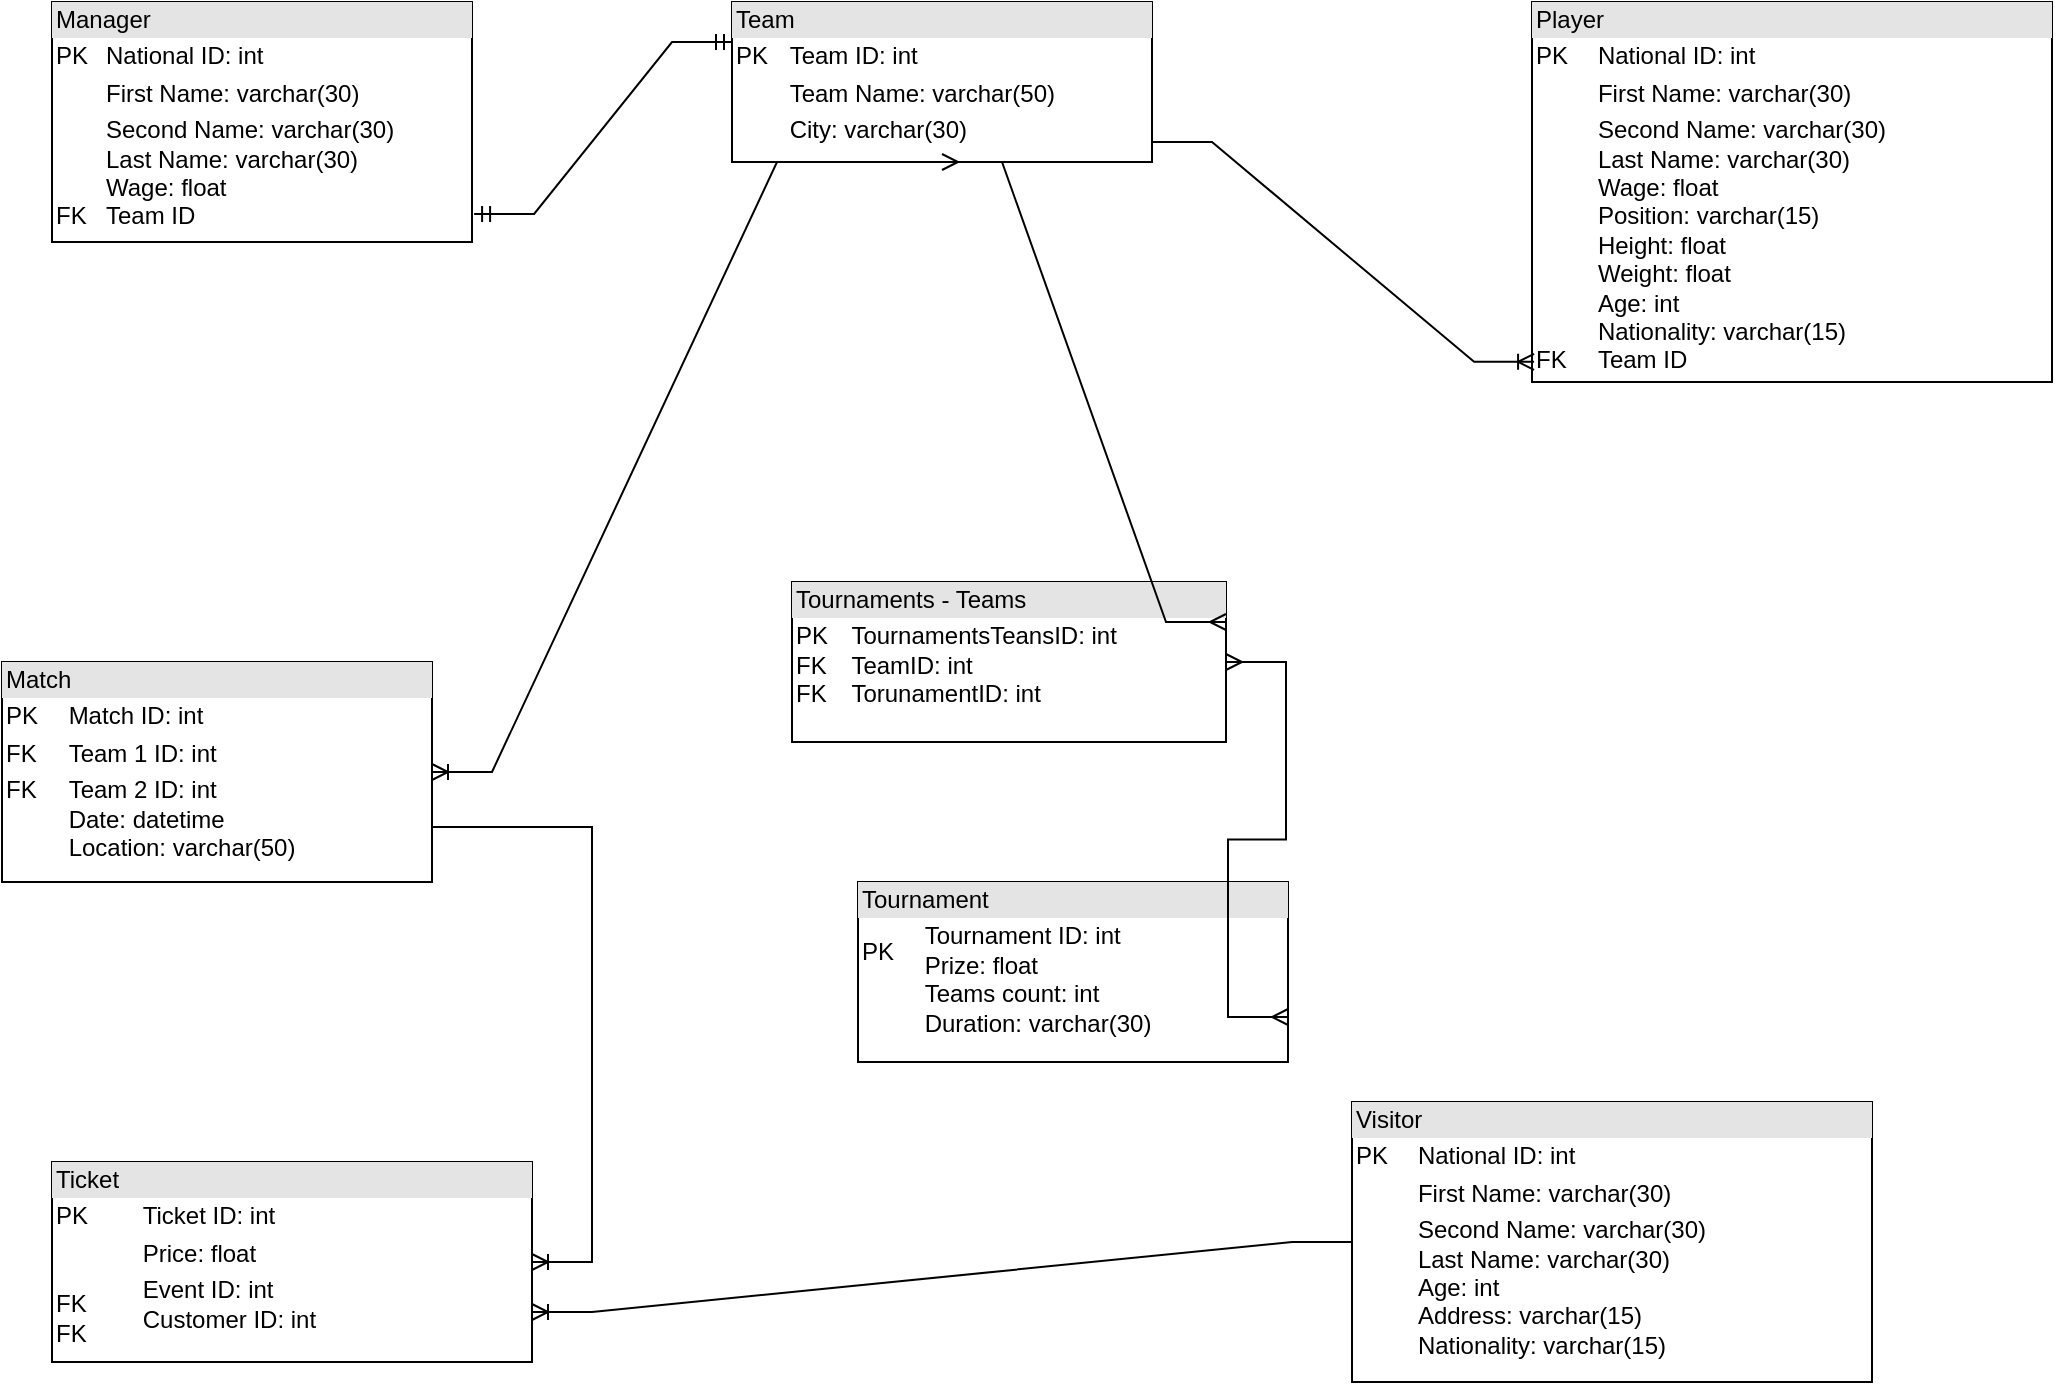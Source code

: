 <mxfile version="20.3.0" type="device"><diagram id="TLF45DOTuhs3hxq9l460" name="Page-1"><mxGraphModel dx="1422" dy="865" grid="1" gridSize="10" guides="1" tooltips="1" connect="1" arrows="1" fold="1" page="1" pageScale="1" pageWidth="1100" pageHeight="850" math="0" shadow="0"><root><mxCell id="0"/><mxCell id="1" parent="0"/><mxCell id="7yq_HgdeP7HIYtdDmjr5-5" value="&lt;div style=&quot;box-sizing:border-box;width:100%;background:#e4e4e4;padding:2px;&quot;&gt;Manager&lt;/div&gt;&lt;table style=&quot;width:100%;font-size:1em;&quot; cellpadding=&quot;2&quot; cellspacing=&quot;0&quot;&gt;&lt;tbody&gt;&lt;tr&gt;&lt;td&gt;PK&lt;/td&gt;&lt;td&gt;National ID: int&lt;br&gt;&lt;/td&gt;&lt;/tr&gt;&lt;tr&gt;&lt;td&gt;&lt;br&gt;&lt;/td&gt;&lt;td&gt;First Name: varchar(30)&lt;/td&gt;&lt;/tr&gt;&lt;tr&gt;&lt;td&gt;&lt;br&gt;&lt;br&gt;&lt;br&gt;FK&lt;/td&gt;&lt;td&gt;Second Name: varchar(30)&lt;br&gt;Last Name: varchar(30)&lt;br&gt;Wage: float&lt;br&gt;Team ID&lt;/td&gt;&lt;/tr&gt;&lt;/tbody&gt;&lt;/table&gt;" style="verticalAlign=top;align=left;overflow=fill;html=1;" vertex="1" parent="1"><mxGeometry x="40" y="40" width="210" height="120" as="geometry"/></mxCell><mxCell id="7yq_HgdeP7HIYtdDmjr5-7" value="&lt;div style=&quot;box-sizing:border-box;width:100%;background:#e4e4e4;padding:2px;&quot;&gt;Team&lt;/div&gt;&lt;table style=&quot;width:100%;font-size:1em;&quot; cellpadding=&quot;2&quot; cellspacing=&quot;0&quot;&gt;&lt;tbody&gt;&lt;tr&gt;&lt;td&gt;PK&lt;/td&gt;&lt;td&gt;Team ID: int&lt;br&gt;&lt;/td&gt;&lt;/tr&gt;&lt;tr&gt;&lt;td&gt;&lt;br&gt;&lt;/td&gt;&lt;td&gt;Team Name: varchar(50)&lt;/td&gt;&lt;/tr&gt;&lt;tr&gt;&lt;td&gt;&lt;br&gt;&lt;/td&gt;&lt;td&gt;City: varchar(30)&lt;br&gt;&lt;/td&gt;&lt;/tr&gt;&lt;/tbody&gt;&lt;/table&gt;" style="verticalAlign=top;align=left;overflow=fill;html=1;" vertex="1" parent="1"><mxGeometry x="380" y="40" width="210" height="80" as="geometry"/></mxCell><mxCell id="7yq_HgdeP7HIYtdDmjr5-8" value="&lt;div style=&quot;box-sizing:border-box;width:100%;background:#e4e4e4;padding:2px;&quot;&gt;Player&lt;/div&gt;&lt;table style=&quot;width:100%;font-size:1em;&quot; cellpadding=&quot;2&quot; cellspacing=&quot;0&quot;&gt;&lt;tbody&gt;&lt;tr&gt;&lt;td&gt;PK&lt;/td&gt;&lt;td&gt;National ID: int&lt;br&gt;&lt;/td&gt;&lt;/tr&gt;&lt;tr&gt;&lt;td&gt;&lt;br&gt;&lt;/td&gt;&lt;td&gt;First Name: varchar(30)&lt;/td&gt;&lt;/tr&gt;&lt;tr&gt;&lt;td&gt;&lt;br&gt;&lt;br&gt;&lt;br&gt;&lt;br&gt;&lt;br&gt;&lt;br&gt;&lt;br&gt;&lt;br&gt;FK&lt;/td&gt;&lt;td&gt;Second Name: varchar(30)&lt;br&gt;Last Name: varchar(30)&lt;br&gt;Wage: float&lt;br&gt;Position: varchar(15)&lt;br&gt;Height: float&lt;br&gt;Weight: float&lt;br&gt;Age: int&lt;br&gt;Nationality: varchar(15)&lt;br&gt;Team ID&lt;/td&gt;&lt;/tr&gt;&lt;/tbody&gt;&lt;/table&gt;" style="verticalAlign=top;align=left;overflow=fill;html=1;" vertex="1" parent="1"><mxGeometry x="780" y="40" width="260" height="190" as="geometry"/></mxCell><mxCell id="7yq_HgdeP7HIYtdDmjr5-9" value="&lt;div style=&quot;box-sizing:border-box;width:100%;background:#e4e4e4;padding:2px;&quot;&gt;Visitor&lt;/div&gt;&lt;table style=&quot;width:100%;font-size:1em;&quot; cellpadding=&quot;2&quot; cellspacing=&quot;0&quot;&gt;&lt;tbody&gt;&lt;tr&gt;&lt;td&gt;PK&lt;/td&gt;&lt;td&gt;National ID: int&lt;br&gt;&lt;/td&gt;&lt;/tr&gt;&lt;tr&gt;&lt;td&gt;&lt;br&gt;&lt;/td&gt;&lt;td&gt;First Name: varchar(30)&lt;/td&gt;&lt;/tr&gt;&lt;tr&gt;&lt;td&gt;&lt;br&gt;&lt;br&gt;&lt;/td&gt;&lt;td&gt;Second Name: varchar(30)&lt;br&gt;Last Name: varchar(30)&lt;br&gt;Age: int&lt;br&gt;Address: varchar(15)&lt;br&gt;Nationality: varchar(15)&lt;br&gt;&lt;br&gt;&lt;/td&gt;&lt;/tr&gt;&lt;/tbody&gt;&lt;/table&gt;" style="verticalAlign=top;align=left;overflow=fill;html=1;" vertex="1" parent="1"><mxGeometry x="690" y="590" width="260" height="140" as="geometry"/></mxCell><mxCell id="7yq_HgdeP7HIYtdDmjr5-10" value="&lt;div style=&quot;box-sizing:border-box;width:100%;background:#e4e4e4;padding:2px;&quot;&gt;Ticket&lt;/div&gt;&lt;table style=&quot;width:100%;font-size:1em;&quot; cellpadding=&quot;2&quot; cellspacing=&quot;0&quot;&gt;&lt;tbody&gt;&lt;tr&gt;&lt;td&gt;PK&lt;/td&gt;&lt;td&gt;Ticket ID: int&lt;br&gt;&lt;/td&gt;&lt;/tr&gt;&lt;tr&gt;&lt;td&gt;&lt;br&gt;&lt;/td&gt;&lt;td&gt;Price: float&lt;/td&gt;&lt;/tr&gt;&lt;tr&gt;&lt;td&gt;FK&lt;br&gt;FK&lt;/td&gt;&lt;td&gt;Event ID: int&lt;br&gt;Customer ID: int&lt;br&gt;&lt;br&gt;&lt;/td&gt;&lt;/tr&gt;&lt;/tbody&gt;&lt;/table&gt;" style="verticalAlign=top;align=left;overflow=fill;html=1;" vertex="1" parent="1"><mxGeometry x="40" y="620" width="240" height="100" as="geometry"/></mxCell><mxCell id="7yq_HgdeP7HIYtdDmjr5-11" value="&lt;div style=&quot;box-sizing:border-box;width:100%;background:#e4e4e4;padding:2px;&quot;&gt;Match&lt;/div&gt;&lt;table style=&quot;width:100%;font-size:1em;&quot; cellpadding=&quot;2&quot; cellspacing=&quot;0&quot;&gt;&lt;tbody&gt;&lt;tr&gt;&lt;td&gt;PK&lt;/td&gt;&lt;td&gt;Match ID: int&lt;br&gt;&lt;/td&gt;&lt;/tr&gt;&lt;tr&gt;&lt;td&gt;FK&lt;/td&gt;&lt;td&gt;Team 1 ID: int&lt;/td&gt;&lt;/tr&gt;&lt;tr&gt;&lt;td&gt;FK&lt;br&gt;&lt;br&gt;&lt;br&gt;&lt;br&gt;&lt;/td&gt;&lt;td&gt;Team 2 ID: int&lt;br&gt;Date: datetime&lt;br&gt;Location: varchar(50)&lt;br&gt;&lt;br&gt;&lt;/td&gt;&lt;/tr&gt;&lt;/tbody&gt;&lt;/table&gt;" style="verticalAlign=top;align=left;overflow=fill;html=1;" vertex="1" parent="1"><mxGeometry x="15" y="370" width="215" height="110" as="geometry"/></mxCell><mxCell id="7yq_HgdeP7HIYtdDmjr5-12" value="&lt;div style=&quot;box-sizing:border-box;width:100%;background:#e4e4e4;padding:2px;&quot;&gt;Tournament&lt;/div&gt;&lt;table style=&quot;width:100%;font-size:1em;&quot; cellpadding=&quot;2&quot; cellspacing=&quot;0&quot;&gt;&lt;tbody&gt;&lt;tr&gt;&lt;td&gt;PK&lt;br&gt;&lt;br&gt;&lt;br&gt;&lt;br&gt;&lt;/td&gt;&lt;td&gt;Tournament ID: int&lt;br&gt;Prize: float&lt;br&gt;Teams count: int&lt;br&gt;Duration: varchar(30)&lt;br&gt;&lt;br&gt;&lt;/td&gt;&lt;/tr&gt;&lt;tr&gt;&lt;td&gt;&lt;br&gt;&lt;/td&gt;&lt;td&gt;&lt;/td&gt;&lt;/tr&gt;&lt;tr&gt;&lt;td&gt;&lt;br&gt;&lt;br&gt;&lt;br&gt;&lt;br&gt;&lt;/td&gt;&lt;td&gt;&lt;br&gt;&lt;br&gt;&lt;/td&gt;&lt;/tr&gt;&lt;/tbody&gt;&lt;/table&gt;" style="verticalAlign=top;align=left;overflow=fill;html=1;" vertex="1" parent="1"><mxGeometry x="443" y="480" width="215" height="90" as="geometry"/></mxCell><mxCell id="7yq_HgdeP7HIYtdDmjr5-13" value="&lt;div style=&quot;box-sizing:border-box;width:100%;background:#e4e4e4;padding:2px;&quot;&gt;Tournaments - Teams&lt;/div&gt;&lt;table style=&quot;width:100%;font-size:1em;&quot; cellpadding=&quot;2&quot; cellspacing=&quot;0&quot;&gt;&lt;tbody&gt;&lt;tr&gt;&lt;td&gt;PK&lt;br&gt;FK&lt;br&gt;FK&lt;br&gt;&lt;br&gt;&lt;/td&gt;&lt;td&gt;TournamentsTeansID: int&lt;br&gt;TeamID: int&lt;br&gt;TorunamentID: int&lt;br&gt;&lt;br&gt;&lt;/td&gt;&lt;/tr&gt;&lt;tr&gt;&lt;td&gt;&lt;br&gt;&lt;/td&gt;&lt;td&gt;&lt;/td&gt;&lt;/tr&gt;&lt;tr&gt;&lt;td&gt;&lt;br&gt;&lt;br&gt;&lt;br&gt;&lt;br&gt;&lt;/td&gt;&lt;td&gt;&lt;br&gt;&lt;br&gt;&lt;/td&gt;&lt;/tr&gt;&lt;/tbody&gt;&lt;/table&gt;" style="verticalAlign=top;align=left;overflow=fill;html=1;" vertex="1" parent="1"><mxGeometry x="410" y="330" width="217" height="80" as="geometry"/></mxCell><mxCell id="7yq_HgdeP7HIYtdDmjr5-14" value="" style="edgeStyle=entityRelationEdgeStyle;fontSize=12;html=1;endArrow=ERmandOne;startArrow=ERmandOne;rounded=0;exitX=1.005;exitY=0.883;exitDx=0;exitDy=0;entryX=0;entryY=0.25;entryDx=0;entryDy=0;exitPerimeter=0;" edge="1" parent="1" source="7yq_HgdeP7HIYtdDmjr5-5" target="7yq_HgdeP7HIYtdDmjr5-7"><mxGeometry width="100" height="100" relative="1" as="geometry"><mxPoint x="670" y="490" as="sourcePoint"/><mxPoint x="770" y="390" as="targetPoint"/></mxGeometry></mxCell><mxCell id="7yq_HgdeP7HIYtdDmjr5-15" value="" style="edgeStyle=entityRelationEdgeStyle;fontSize=12;html=1;endArrow=ERoneToMany;rounded=0;exitX=1;exitY=0.875;exitDx=0;exitDy=0;exitPerimeter=0;entryX=0.004;entryY=0.947;entryDx=0;entryDy=0;entryPerimeter=0;" edge="1" parent="1" source="7yq_HgdeP7HIYtdDmjr5-7" target="7yq_HgdeP7HIYtdDmjr5-8"><mxGeometry width="100" height="100" relative="1" as="geometry"><mxPoint x="670" y="490" as="sourcePoint"/><mxPoint x="770" y="390" as="targetPoint"/></mxGeometry></mxCell><mxCell id="7yq_HgdeP7HIYtdDmjr5-16" value="" style="edgeStyle=entityRelationEdgeStyle;fontSize=12;html=1;endArrow=ERoneToMany;rounded=0;exitX=0.25;exitY=1;exitDx=0;exitDy=0;entryX=1;entryY=0.5;entryDx=0;entryDy=0;" edge="1" parent="1" source="7yq_HgdeP7HIYtdDmjr5-7" target="7yq_HgdeP7HIYtdDmjr5-11"><mxGeometry width="100" height="100" relative="1" as="geometry"><mxPoint x="670" y="490" as="sourcePoint"/><mxPoint x="770" y="390" as="targetPoint"/></mxGeometry></mxCell><mxCell id="7yq_HgdeP7HIYtdDmjr5-19" value="" style="edgeStyle=entityRelationEdgeStyle;fontSize=12;html=1;endArrow=ERmany;startArrow=ERmany;rounded=0;entryX=1;entryY=0.5;entryDx=0;entryDy=0;exitX=1;exitY=0.75;exitDx=0;exitDy=0;" edge="1" parent="1" source="7yq_HgdeP7HIYtdDmjr5-12" target="7yq_HgdeP7HIYtdDmjr5-13"><mxGeometry width="100" height="100" relative="1" as="geometry"><mxPoint x="650" y="740" as="sourcePoint"/><mxPoint x="770" y="390" as="targetPoint"/></mxGeometry></mxCell><mxCell id="7yq_HgdeP7HIYtdDmjr5-20" value="" style="edgeStyle=entityRelationEdgeStyle;fontSize=12;html=1;endArrow=ERmany;startArrow=ERmany;rounded=0;exitX=1;exitY=0.25;exitDx=0;exitDy=0;entryX=0.5;entryY=1;entryDx=0;entryDy=0;" edge="1" parent="1" source="7yq_HgdeP7HIYtdDmjr5-13" target="7yq_HgdeP7HIYtdDmjr5-7"><mxGeometry width="100" height="100" relative="1" as="geometry"><mxPoint x="670" y="490" as="sourcePoint"/><mxPoint x="770" y="390" as="targetPoint"/></mxGeometry></mxCell><mxCell id="7yq_HgdeP7HIYtdDmjr5-21" value="" style="edgeStyle=entityRelationEdgeStyle;fontSize=12;html=1;endArrow=ERoneToMany;rounded=0;exitX=0;exitY=0.5;exitDx=0;exitDy=0;entryX=1;entryY=0.75;entryDx=0;entryDy=0;" edge="1" parent="1" source="7yq_HgdeP7HIYtdDmjr5-9" target="7yq_HgdeP7HIYtdDmjr5-10"><mxGeometry width="100" height="100" relative="1" as="geometry"><mxPoint x="720" y="790" as="sourcePoint"/><mxPoint x="140" y="850" as="targetPoint"/></mxGeometry></mxCell><mxCell id="7yq_HgdeP7HIYtdDmjr5-22" value="" style="edgeStyle=entityRelationEdgeStyle;fontSize=12;html=1;endArrow=ERoneToMany;rounded=0;exitX=1;exitY=0.75;exitDx=0;exitDy=0;" edge="1" parent="1" source="7yq_HgdeP7HIYtdDmjr5-11" target="7yq_HgdeP7HIYtdDmjr5-10"><mxGeometry width="100" height="100" relative="1" as="geometry"><mxPoint x="670" y="490" as="sourcePoint"/><mxPoint x="770" y="390" as="targetPoint"/></mxGeometry></mxCell></root></mxGraphModel></diagram></mxfile>